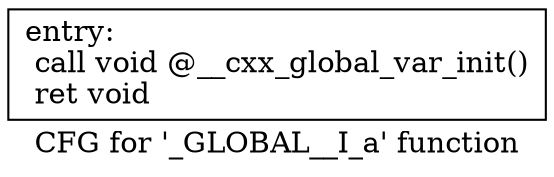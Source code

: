 digraph "CFG for '_GLOBAL__I_a' function" {
	label="CFG for '_GLOBAL__I_a' function";

	Node0x1225080 [shape=record,label="{entry:\l  call void @__cxx_global_var_init()\l  ret void\l}"];
}
